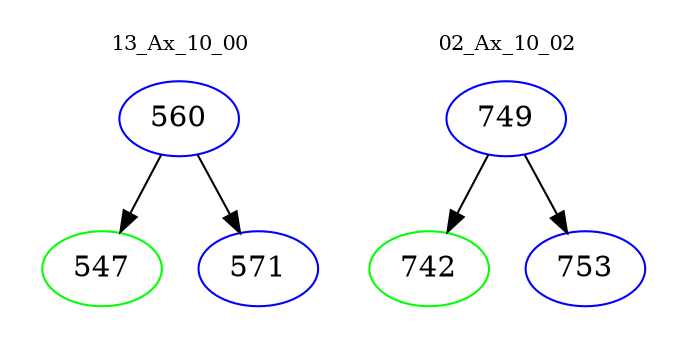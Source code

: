 digraph{
subgraph cluster_0 {
color = white
label = "13_Ax_10_00";
fontsize=10;
T0_560 [label="560", color="blue"]
T0_560 -> T0_547 [color="black"]
T0_547 [label="547", color="green"]
T0_560 -> T0_571 [color="black"]
T0_571 [label="571", color="blue"]
}
subgraph cluster_1 {
color = white
label = "02_Ax_10_02";
fontsize=10;
T1_749 [label="749", color="blue"]
T1_749 -> T1_742 [color="black"]
T1_742 [label="742", color="green"]
T1_749 -> T1_753 [color="black"]
T1_753 [label="753", color="blue"]
}
}
